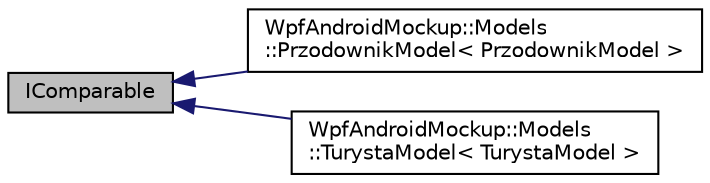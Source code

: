 digraph "IComparable"
{
 // INTERACTIVE_SVG=YES
  edge [fontname="Helvetica",fontsize="10",labelfontname="Helvetica",labelfontsize="10"];
  node [fontname="Helvetica",fontsize="10",shape=record];
  rankdir="LR";
  Node0 [label="IComparable",height=0.2,width=0.4,color="black", fillcolor="grey75", style="filled", fontcolor="black"];
  Node0 -> Node1 [dir="back",color="midnightblue",fontsize="10",style="solid",fontname="Helvetica"];
  Node1 [label="WpfAndroidMockup::Models\l::PrzodownikModel\< PrzodownikModel \>",height=0.2,width=0.4,color="black", fillcolor="white", style="filled",URL="$class_wpf_android_mockup_1_1_models_1_1_przodownik_model.html",tooltip="Model Przodownika "];
  Node0 -> Node2 [dir="back",color="midnightblue",fontsize="10",style="solid",fontname="Helvetica"];
  Node2 [label="WpfAndroidMockup::Models\l::TurystaModel\< TurystaModel \>",height=0.2,width=0.4,color="black", fillcolor="white", style="filled",URL="$class_wpf_android_mockup_1_1_models_1_1_turysta_model.html",tooltip="Model turysty "];
}
